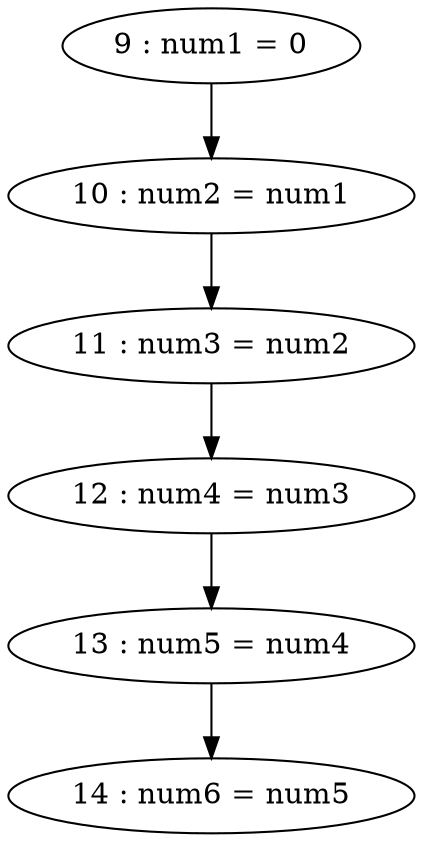digraph G {
"9 : num1 = 0"
"9 : num1 = 0" -> "10 : num2 = num1"
"10 : num2 = num1"
"10 : num2 = num1" -> "11 : num3 = num2"
"11 : num3 = num2"
"11 : num3 = num2" -> "12 : num4 = num3"
"12 : num4 = num3"
"12 : num4 = num3" -> "13 : num5 = num4"
"13 : num5 = num4"
"13 : num5 = num4" -> "14 : num6 = num5"
"14 : num6 = num5"
}